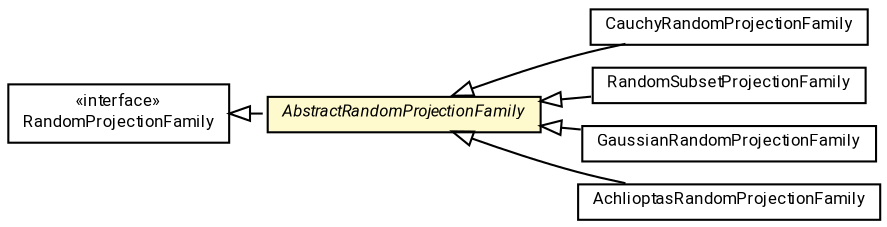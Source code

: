#!/usr/local/bin/dot
#
# Class diagram 
# Generated by UMLGraph version R5_7_2-60-g0e99a6 (http://www.spinellis.gr/umlgraph/)
#

digraph G {
	graph [fontnames="svg"]
	edge [fontname="Roboto",fontsize=7,labelfontname="Roboto",labelfontsize=7,color="black"];
	node [fontname="Roboto",fontcolor="black",fontsize=8,shape=plaintext,margin=0,width=0,height=0];
	nodesep=0.15;
	ranksep=0.25;
	rankdir=LR;
	// de.lmu.ifi.dbs.elki.data.projection.random.CauchyRandomProjectionFamily
	c1314564 [label=<<table title="de.lmu.ifi.dbs.elki.data.projection.random.CauchyRandomProjectionFamily" border="0" cellborder="1" cellspacing="0" cellpadding="2" href="CauchyRandomProjectionFamily.html" target="_parent">
		<tr><td><table border="0" cellspacing="0" cellpadding="1">
		<tr><td align="center" balign="center"> <font face="Roboto">CauchyRandomProjectionFamily</font> </td></tr>
		</table></td></tr>
		</table>>, URL="CauchyRandomProjectionFamily.html"];
	// de.lmu.ifi.dbs.elki.data.projection.random.RandomProjectionFamily
	c1314566 [label=<<table title="de.lmu.ifi.dbs.elki.data.projection.random.RandomProjectionFamily" border="0" cellborder="1" cellspacing="0" cellpadding="2" href="RandomProjectionFamily.html" target="_parent">
		<tr><td><table border="0" cellspacing="0" cellpadding="1">
		<tr><td align="center" balign="center"> &#171;interface&#187; </td></tr>
		<tr><td align="center" balign="center"> <font face="Roboto">RandomProjectionFamily</font> </td></tr>
		</table></td></tr>
		</table>>, URL="RandomProjectionFamily.html"];
	// de.lmu.ifi.dbs.elki.data.projection.random.AbstractRandomProjectionFamily
	c1314568 [label=<<table title="de.lmu.ifi.dbs.elki.data.projection.random.AbstractRandomProjectionFamily" border="0" cellborder="1" cellspacing="0" cellpadding="2" bgcolor="lemonChiffon" href="AbstractRandomProjectionFamily.html" target="_parent">
		<tr><td><table border="0" cellspacing="0" cellpadding="1">
		<tr><td align="center" balign="center"> <font face="Roboto"><i>AbstractRandomProjectionFamily</i></font> </td></tr>
		</table></td></tr>
		</table>>, URL="AbstractRandomProjectionFamily.html"];
	// de.lmu.ifi.dbs.elki.data.projection.random.RandomSubsetProjectionFamily
	c1314571 [label=<<table title="de.lmu.ifi.dbs.elki.data.projection.random.RandomSubsetProjectionFamily" border="0" cellborder="1" cellspacing="0" cellpadding="2" href="RandomSubsetProjectionFamily.html" target="_parent">
		<tr><td><table border="0" cellspacing="0" cellpadding="1">
		<tr><td align="center" balign="center"> <font face="Roboto">RandomSubsetProjectionFamily</font> </td></tr>
		</table></td></tr>
		</table>>, URL="RandomSubsetProjectionFamily.html"];
	// de.lmu.ifi.dbs.elki.data.projection.random.GaussianRandomProjectionFamily
	c1314574 [label=<<table title="de.lmu.ifi.dbs.elki.data.projection.random.GaussianRandomProjectionFamily" border="0" cellborder="1" cellspacing="0" cellpadding="2" href="GaussianRandomProjectionFamily.html" target="_parent">
		<tr><td><table border="0" cellspacing="0" cellpadding="1">
		<tr><td align="center" balign="center"> <font face="Roboto">GaussianRandomProjectionFamily</font> </td></tr>
		</table></td></tr>
		</table>>, URL="GaussianRandomProjectionFamily.html"];
	// de.lmu.ifi.dbs.elki.data.projection.random.AchlioptasRandomProjectionFamily
	c1314579 [label=<<table title="de.lmu.ifi.dbs.elki.data.projection.random.AchlioptasRandomProjectionFamily" border="0" cellborder="1" cellspacing="0" cellpadding="2" href="AchlioptasRandomProjectionFamily.html" target="_parent">
		<tr><td><table border="0" cellspacing="0" cellpadding="1">
		<tr><td align="center" balign="center"> <font face="Roboto">AchlioptasRandomProjectionFamily</font> </td></tr>
		</table></td></tr>
		</table>>, URL="AchlioptasRandomProjectionFamily.html"];
	// de.lmu.ifi.dbs.elki.data.projection.random.CauchyRandomProjectionFamily extends de.lmu.ifi.dbs.elki.data.projection.random.AbstractRandomProjectionFamily
	c1314568 -> c1314564 [arrowtail=empty,dir=back,weight=10];
	// de.lmu.ifi.dbs.elki.data.projection.random.AbstractRandomProjectionFamily implements de.lmu.ifi.dbs.elki.data.projection.random.RandomProjectionFamily
	c1314566 -> c1314568 [arrowtail=empty,style=dashed,dir=back,weight=9];
	// de.lmu.ifi.dbs.elki.data.projection.random.RandomSubsetProjectionFamily extends de.lmu.ifi.dbs.elki.data.projection.random.AbstractRandomProjectionFamily
	c1314568 -> c1314571 [arrowtail=empty,dir=back,weight=10];
	// de.lmu.ifi.dbs.elki.data.projection.random.GaussianRandomProjectionFamily extends de.lmu.ifi.dbs.elki.data.projection.random.AbstractRandomProjectionFamily
	c1314568 -> c1314574 [arrowtail=empty,dir=back,weight=10];
	// de.lmu.ifi.dbs.elki.data.projection.random.AchlioptasRandomProjectionFamily extends de.lmu.ifi.dbs.elki.data.projection.random.AbstractRandomProjectionFamily
	c1314568 -> c1314579 [arrowtail=empty,dir=back,weight=10];
}

